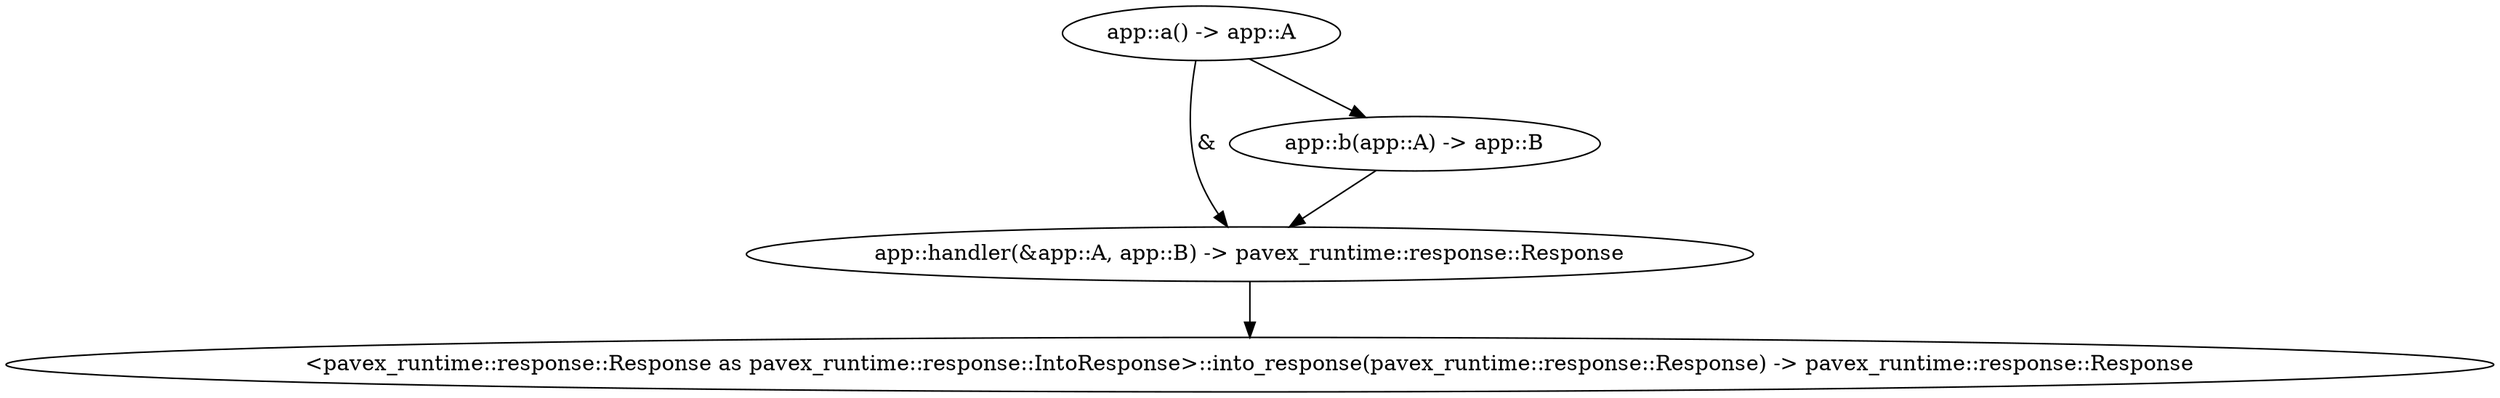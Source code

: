 digraph "GET /home" {
    0 [ label = "app::handler(&app::A, app::B) -> pavex_runtime::response::Response"]
    1 [ label = "app::b(app::A) -> app::B"]
    2 [ label = "app::a() -> app::A"]
    3 [ label = "<pavex_runtime::response::Response as pavex_runtime::response::IntoResponse>::into_response(pavex_runtime::response::Response) -> pavex_runtime::response::Response"]
    1 -> 0 [ ]
    2 -> 1 [ ]
    2 -> 0 [ label = "&"]
    0 -> 3 [ ]
}
digraph app_state {
    0 [ label = "crate::ApplicationState() -> crate::ApplicationState"]
}